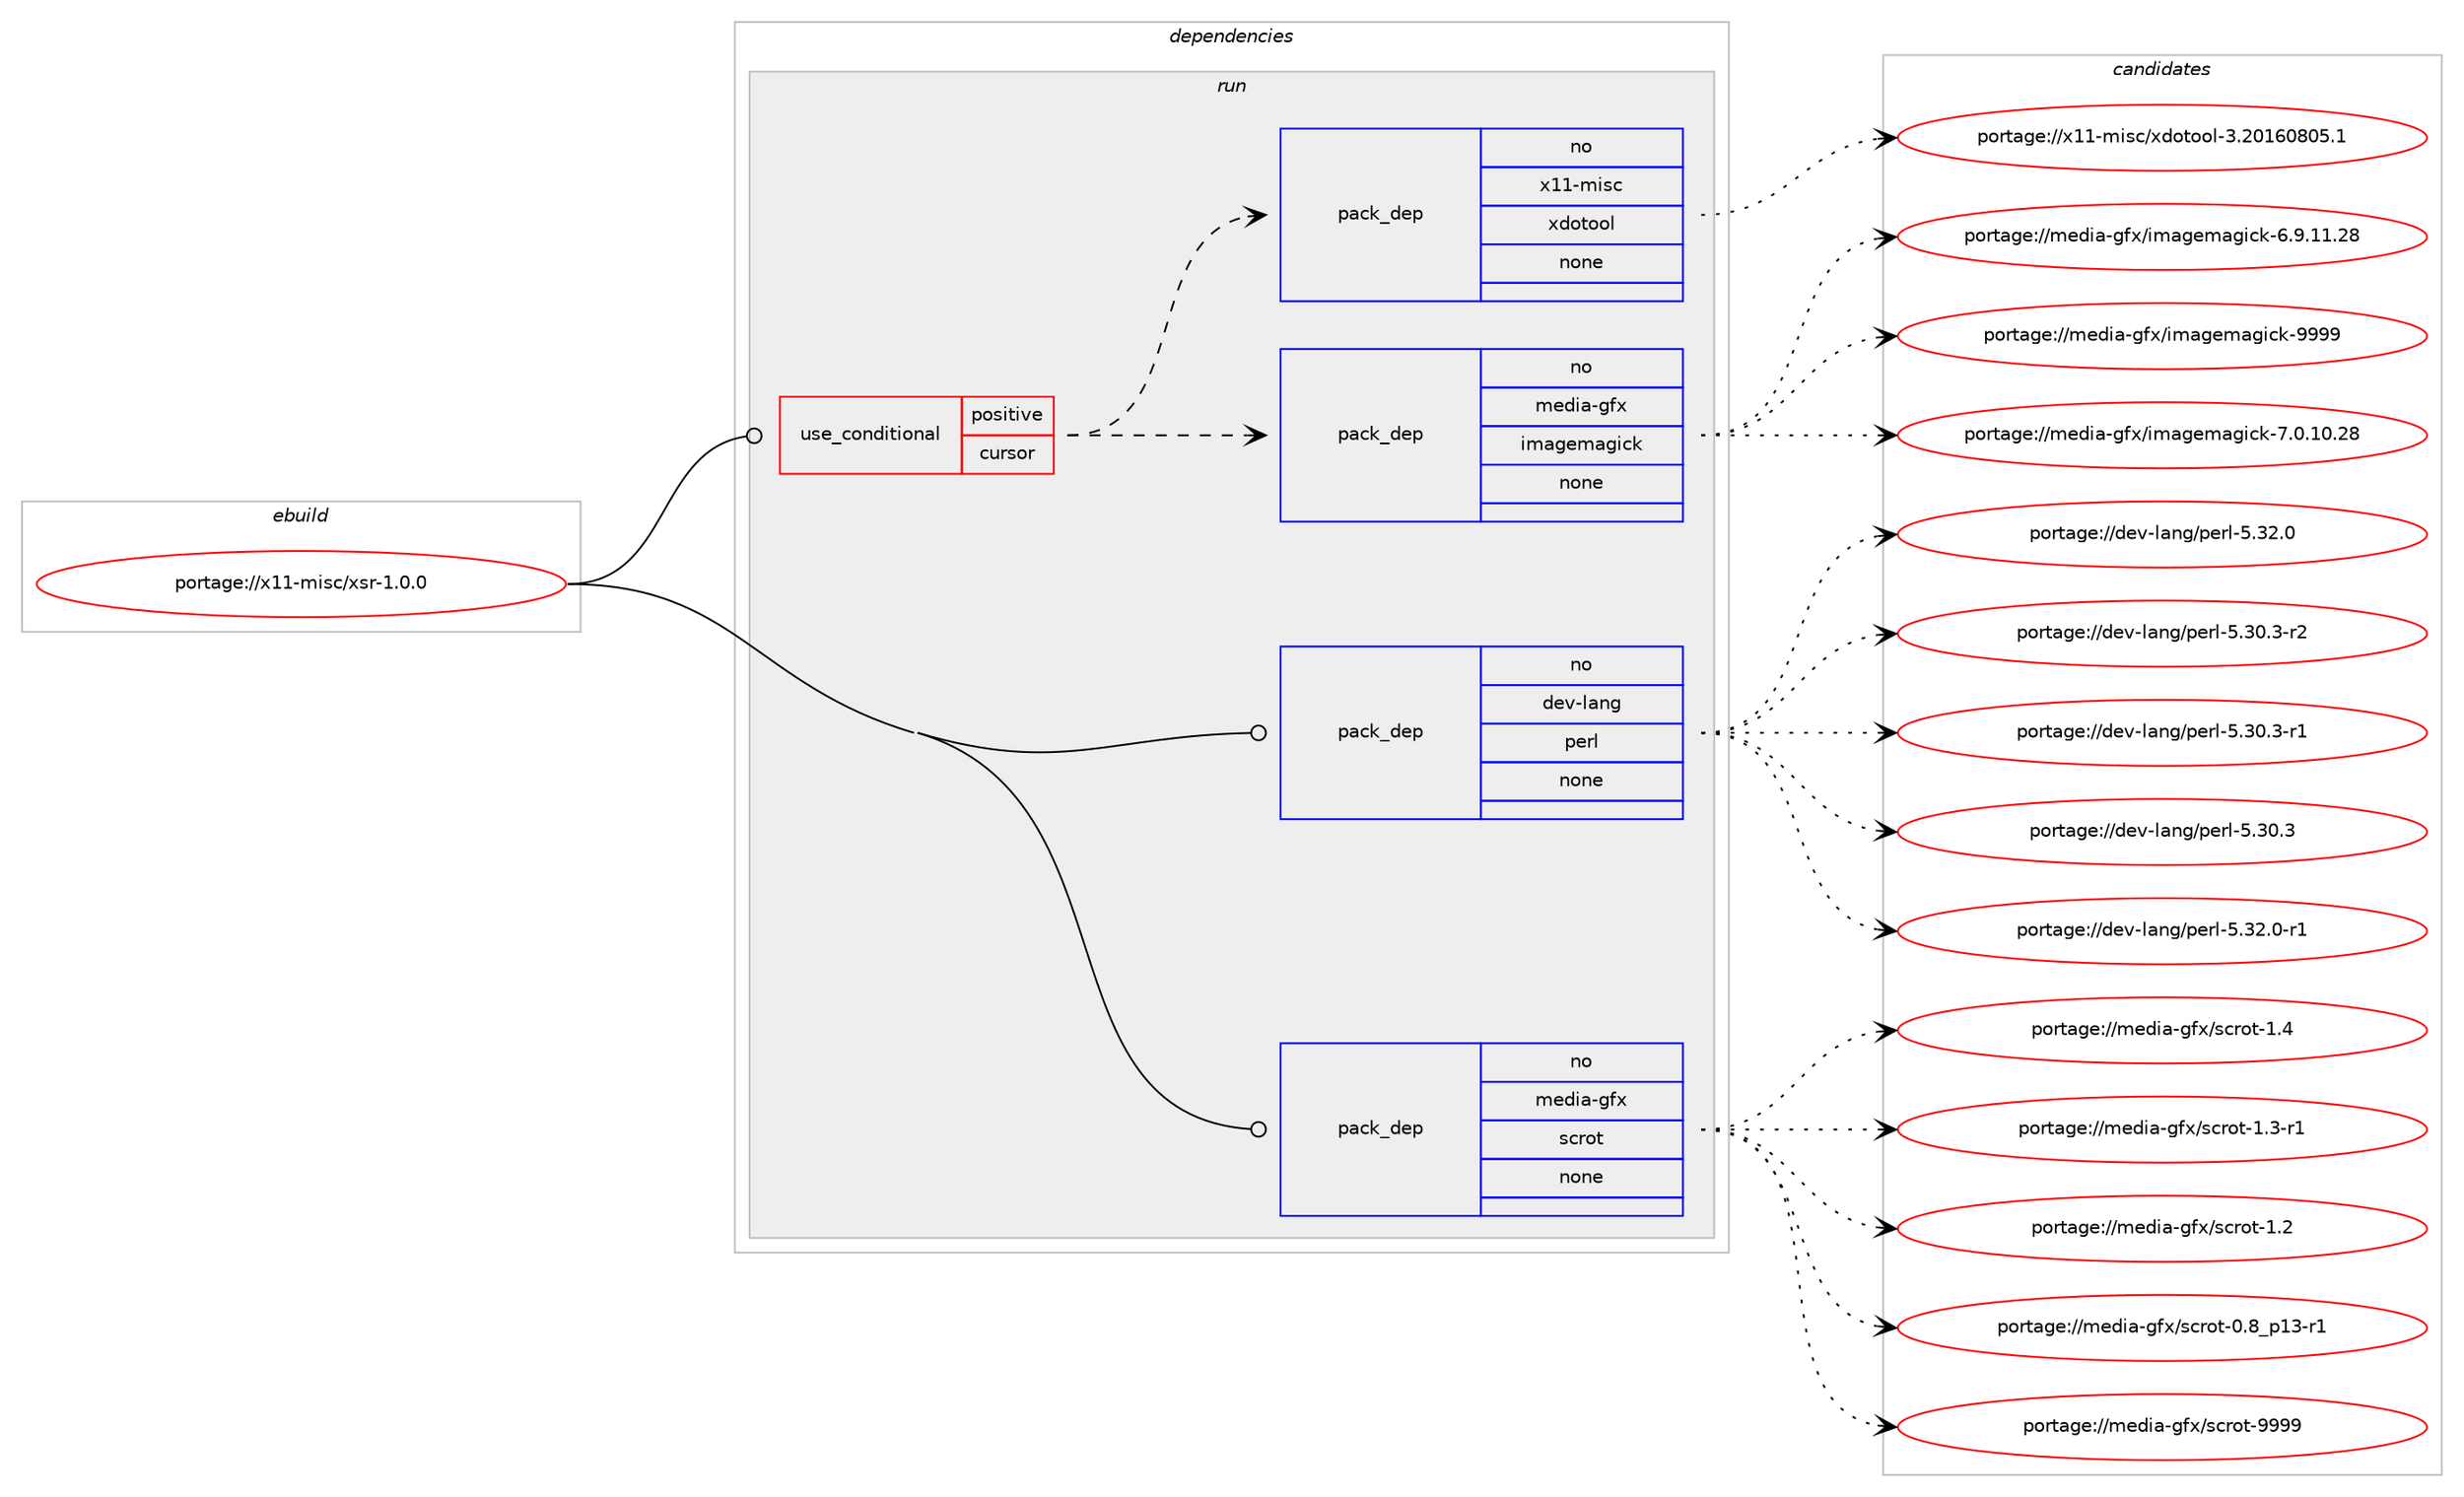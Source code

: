 digraph prolog {

# *************
# Graph options
# *************

newrank=true;
concentrate=true;
compound=true;
graph [rankdir=LR,fontname=Helvetica,fontsize=10,ranksep=1.5];#, ranksep=2.5, nodesep=0.2];
edge  [arrowhead=vee];
node  [fontname=Helvetica,fontsize=10];

# **********
# The ebuild
# **********

subgraph cluster_leftcol {
color=gray;
rank=same;
label=<<i>ebuild</i>>;
id [label="portage://x11-misc/xsr-1.0.0", color=red, width=4, href="../x11-misc/xsr-1.0.0.svg"];
}

# ****************
# The dependencies
# ****************

subgraph cluster_midcol {
color=gray;
label=<<i>dependencies</i>>;
subgraph cluster_compile {
fillcolor="#eeeeee";
style=filled;
label=<<i>compile</i>>;
}
subgraph cluster_compileandrun {
fillcolor="#eeeeee";
style=filled;
label=<<i>compile and run</i>>;
}
subgraph cluster_run {
fillcolor="#eeeeee";
style=filled;
label=<<i>run</i>>;
subgraph cond125 {
dependency1140 [label=<<TABLE BORDER="0" CELLBORDER="1" CELLSPACING="0" CELLPADDING="4"><TR><TD ROWSPAN="3" CELLPADDING="10">use_conditional</TD></TR><TR><TD>positive</TD></TR><TR><TD>cursor</TD></TR></TABLE>>, shape=none, color=red];
subgraph pack1004 {
dependency1141 [label=<<TABLE BORDER="0" CELLBORDER="1" CELLSPACING="0" CELLPADDING="4" WIDTH="220"><TR><TD ROWSPAN="6" CELLPADDING="30">pack_dep</TD></TR><TR><TD WIDTH="110">no</TD></TR><TR><TD>media-gfx</TD></TR><TR><TD>imagemagick</TD></TR><TR><TD>none</TD></TR><TR><TD></TD></TR></TABLE>>, shape=none, color=blue];
}
dependency1140:e -> dependency1141:w [weight=20,style="dashed",arrowhead="vee"];
subgraph pack1005 {
dependency1142 [label=<<TABLE BORDER="0" CELLBORDER="1" CELLSPACING="0" CELLPADDING="4" WIDTH="220"><TR><TD ROWSPAN="6" CELLPADDING="30">pack_dep</TD></TR><TR><TD WIDTH="110">no</TD></TR><TR><TD>x11-misc</TD></TR><TR><TD>xdotool</TD></TR><TR><TD>none</TD></TR><TR><TD></TD></TR></TABLE>>, shape=none, color=blue];
}
dependency1140:e -> dependency1142:w [weight=20,style="dashed",arrowhead="vee"];
}
id:e -> dependency1140:w [weight=20,style="solid",arrowhead="odot"];
subgraph pack1006 {
dependency1143 [label=<<TABLE BORDER="0" CELLBORDER="1" CELLSPACING="0" CELLPADDING="4" WIDTH="220"><TR><TD ROWSPAN="6" CELLPADDING="30">pack_dep</TD></TR><TR><TD WIDTH="110">no</TD></TR><TR><TD>dev-lang</TD></TR><TR><TD>perl</TD></TR><TR><TD>none</TD></TR><TR><TD></TD></TR></TABLE>>, shape=none, color=blue];
}
id:e -> dependency1143:w [weight=20,style="solid",arrowhead="odot"];
subgraph pack1007 {
dependency1144 [label=<<TABLE BORDER="0" CELLBORDER="1" CELLSPACING="0" CELLPADDING="4" WIDTH="220"><TR><TD ROWSPAN="6" CELLPADDING="30">pack_dep</TD></TR><TR><TD WIDTH="110">no</TD></TR><TR><TD>media-gfx</TD></TR><TR><TD>scrot</TD></TR><TR><TD>none</TD></TR><TR><TD></TD></TR></TABLE>>, shape=none, color=blue];
}
id:e -> dependency1144:w [weight=20,style="solid",arrowhead="odot"];
}
}

# **************
# The candidates
# **************

subgraph cluster_choices {
rank=same;
color=gray;
label=<<i>candidates</i>>;

subgraph choice1004 {
color=black;
nodesep=1;
choice1091011001059745103102120471051099710310110997103105991074557575757 [label="portage://media-gfx/imagemagick-9999", color=red, width=4,href="../media-gfx/imagemagick-9999.svg"];
choice10910110010597451031021204710510997103101109971031059910745554648464948465056 [label="portage://media-gfx/imagemagick-7.0.10.28", color=red, width=4,href="../media-gfx/imagemagick-7.0.10.28.svg"];
choice10910110010597451031021204710510997103101109971031059910745544657464949465056 [label="portage://media-gfx/imagemagick-6.9.11.28", color=red, width=4,href="../media-gfx/imagemagick-6.9.11.28.svg"];
dependency1141:e -> choice1091011001059745103102120471051099710310110997103105991074557575757:w [style=dotted,weight="100"];
dependency1141:e -> choice10910110010597451031021204710510997103101109971031059910745554648464948465056:w [style=dotted,weight="100"];
dependency1141:e -> choice10910110010597451031021204710510997103101109971031059910745544657464949465056:w [style=dotted,weight="100"];
}
subgraph choice1005 {
color=black;
nodesep=1;
choice120494945109105115994712010011111611111110845514650484954485648534649 [label="portage://x11-misc/xdotool-3.20160805.1", color=red, width=4,href="../x11-misc/xdotool-3.20160805.1.svg"];
dependency1142:e -> choice120494945109105115994712010011111611111110845514650484954485648534649:w [style=dotted,weight="100"];
}
subgraph choice1006 {
color=black;
nodesep=1;
choice100101118451089711010347112101114108455346515046484511449 [label="portage://dev-lang/perl-5.32.0-r1", color=red, width=4,href="../dev-lang/perl-5.32.0-r1.svg"];
choice10010111845108971101034711210111410845534651504648 [label="portage://dev-lang/perl-5.32.0", color=red, width=4,href="../dev-lang/perl-5.32.0.svg"];
choice100101118451089711010347112101114108455346514846514511450 [label="portage://dev-lang/perl-5.30.3-r2", color=red, width=4,href="../dev-lang/perl-5.30.3-r2.svg"];
choice100101118451089711010347112101114108455346514846514511449 [label="portage://dev-lang/perl-5.30.3-r1", color=red, width=4,href="../dev-lang/perl-5.30.3-r1.svg"];
choice10010111845108971101034711210111410845534651484651 [label="portage://dev-lang/perl-5.30.3", color=red, width=4,href="../dev-lang/perl-5.30.3.svg"];
dependency1143:e -> choice100101118451089711010347112101114108455346515046484511449:w [style=dotted,weight="100"];
dependency1143:e -> choice10010111845108971101034711210111410845534651504648:w [style=dotted,weight="100"];
dependency1143:e -> choice100101118451089711010347112101114108455346514846514511450:w [style=dotted,weight="100"];
dependency1143:e -> choice100101118451089711010347112101114108455346514846514511449:w [style=dotted,weight="100"];
dependency1143:e -> choice10010111845108971101034711210111410845534651484651:w [style=dotted,weight="100"];
}
subgraph choice1007 {
color=black;
nodesep=1;
choice109101100105974510310212047115991141111164557575757 [label="portage://media-gfx/scrot-9999", color=red, width=4,href="../media-gfx/scrot-9999.svg"];
choice1091011001059745103102120471159911411111645494652 [label="portage://media-gfx/scrot-1.4", color=red, width=4,href="../media-gfx/scrot-1.4.svg"];
choice10910110010597451031021204711599114111116454946514511449 [label="portage://media-gfx/scrot-1.3-r1", color=red, width=4,href="../media-gfx/scrot-1.3-r1.svg"];
choice1091011001059745103102120471159911411111645494650 [label="portage://media-gfx/scrot-1.2", color=red, width=4,href="../media-gfx/scrot-1.2.svg"];
choice10910110010597451031021204711599114111116454846569511249514511449 [label="portage://media-gfx/scrot-0.8_p13-r1", color=red, width=4,href="../media-gfx/scrot-0.8_p13-r1.svg"];
dependency1144:e -> choice109101100105974510310212047115991141111164557575757:w [style=dotted,weight="100"];
dependency1144:e -> choice1091011001059745103102120471159911411111645494652:w [style=dotted,weight="100"];
dependency1144:e -> choice10910110010597451031021204711599114111116454946514511449:w [style=dotted,weight="100"];
dependency1144:e -> choice1091011001059745103102120471159911411111645494650:w [style=dotted,weight="100"];
dependency1144:e -> choice10910110010597451031021204711599114111116454846569511249514511449:w [style=dotted,weight="100"];
}
}

}
